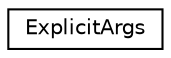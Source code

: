 digraph "Graphical Class Hierarchy"
{
  edge [fontname="Helvetica",fontsize="10",labelfontname="Helvetica",labelfontsize="10"];
  node [fontname="Helvetica",fontsize="10",shape=record];
  rankdir="LR";
  Node0 [label="ExplicitArgs",height=0.2,width=0.4,color="black", fillcolor="white", style="filled",URL="$struct_explicit_args.html"];
}
